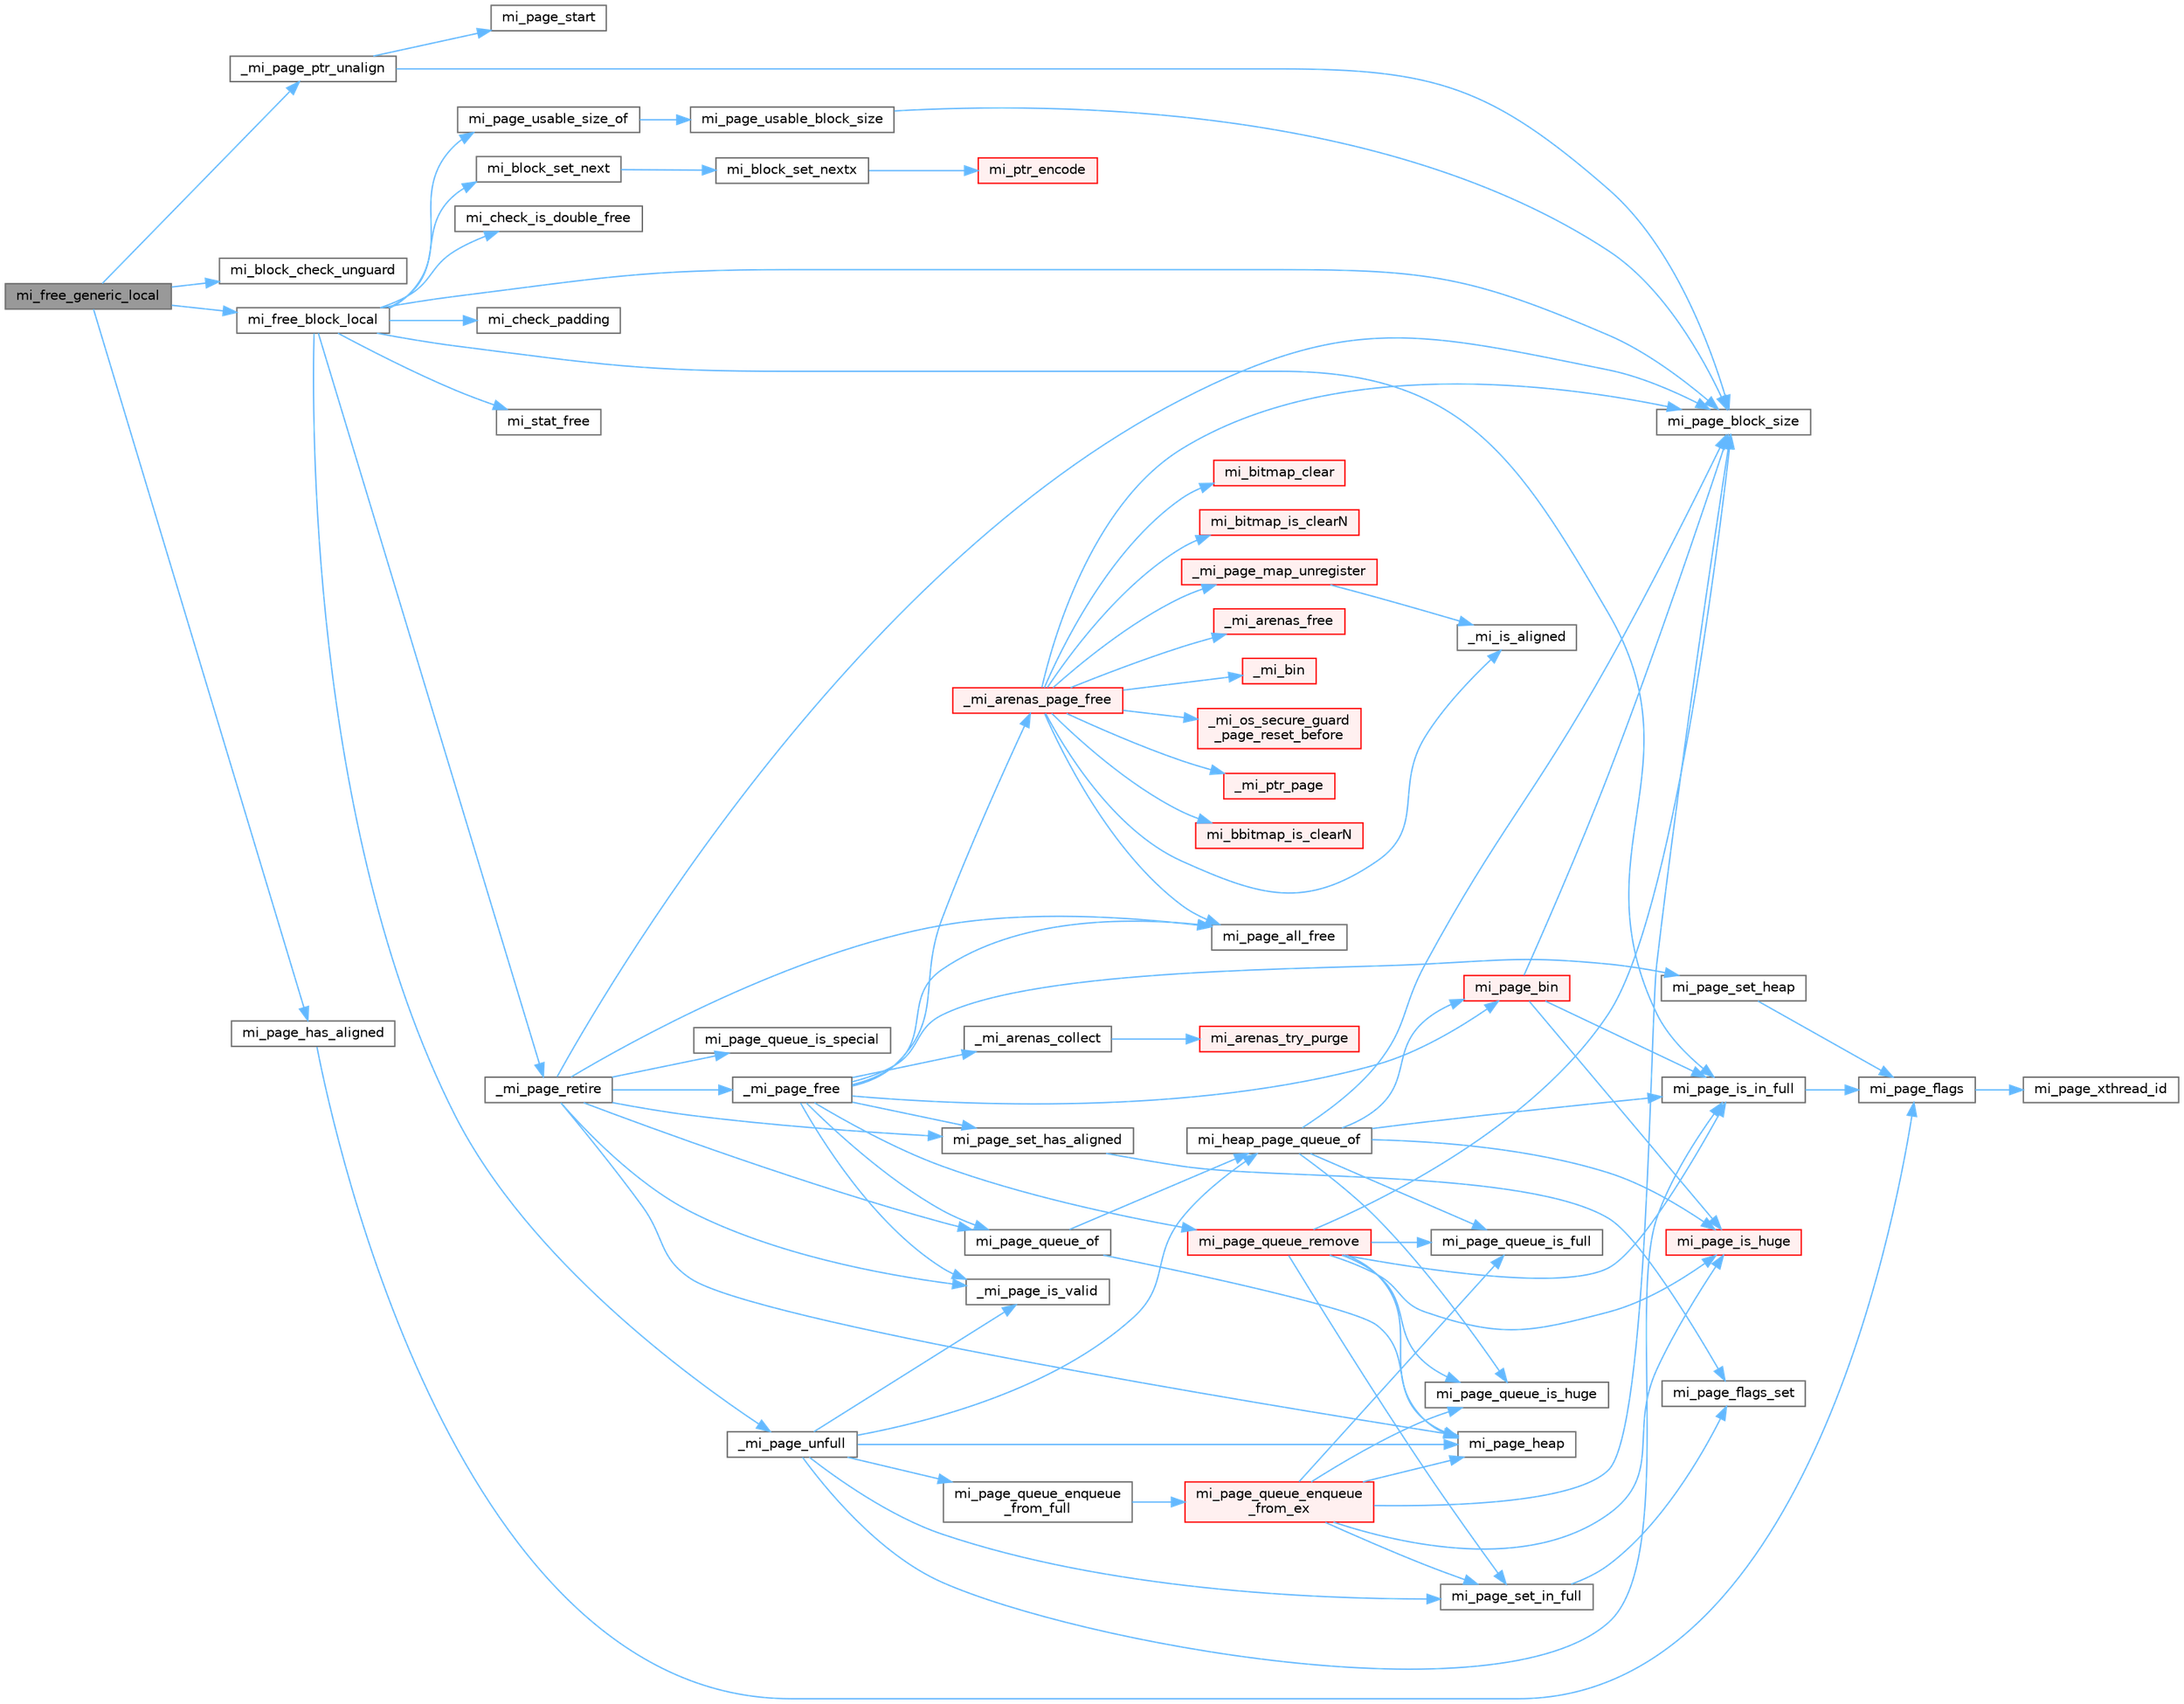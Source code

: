 digraph "mi_free_generic_local"
{
 // LATEX_PDF_SIZE
  bgcolor="transparent";
  edge [fontname=Helvetica,fontsize=10,labelfontname=Helvetica,labelfontsize=10];
  node [fontname=Helvetica,fontsize=10,shape=box,height=0.2,width=0.4];
  rankdir="LR";
  Node1 [id="Node000001",label="mi_free_generic_local",height=0.2,width=0.4,color="gray40", fillcolor="grey60", style="filled", fontcolor="black",tooltip=" "];
  Node1 -> Node2 [id="edge1_Node000001_Node000002",color="steelblue1",style="solid",tooltip=" "];
  Node2 [id="Node000002",label="_mi_page_ptr_unalign",height=0.2,width=0.4,color="grey40", fillcolor="white", style="filled",URL="$free_8c.html#a02c896f799e571b628b2d7747ca9f771",tooltip=" "];
  Node2 -> Node3 [id="edge2_Node000002_Node000003",color="steelblue1",style="solid",tooltip=" "];
  Node3 [id="Node000003",label="mi_page_block_size",height=0.2,width=0.4,color="grey40", fillcolor="white", style="filled",URL="$_e_a_s_t_l_2packages_2mimalloc_2include_2mimalloc_2internal_8h.html#a6134893990c1f09da2b40092ceecc780",tooltip=" "];
  Node2 -> Node4 [id="edge3_Node000002_Node000004",color="steelblue1",style="solid",tooltip=" "];
  Node4 [id="Node000004",label="mi_page_start",height=0.2,width=0.4,color="grey40", fillcolor="white", style="filled",URL="$_e_a_s_t_l_2packages_2mimalloc_2include_2mimalloc_2internal_8h.html#a95e8b035747d340ad060f5cf0811b7e9",tooltip=" "];
  Node1 -> Node5 [id="edge4_Node000001_Node000005",color="steelblue1",style="solid",tooltip=" "];
  Node5 [id="Node000005",label="mi_block_check_unguard",height=0.2,width=0.4,color="grey40", fillcolor="white", style="filled",URL="$free_8c.html#a9faffbac5f73a12ca8d2567027a1c43a",tooltip=" "];
  Node1 -> Node6 [id="edge5_Node000001_Node000006",color="steelblue1",style="solid",tooltip=" "];
  Node6 [id="Node000006",label="mi_free_block_local",height=0.2,width=0.4,color="grey40", fillcolor="white", style="filled",URL="$free_8c.html#a4ea336aeb08fb4786186f6087a751d3c",tooltip=" "];
  Node6 -> Node7 [id="edge6_Node000006_Node000007",color="steelblue1",style="solid",tooltip=" "];
  Node7 [id="Node000007",label="_mi_page_retire",height=0.2,width=0.4,color="grey40", fillcolor="white", style="filled",URL="$page_8c.html#a54b1e58a3b88604ea8dc4d9220f4c32c",tooltip=" "];
  Node7 -> Node8 [id="edge7_Node000007_Node000008",color="steelblue1",style="solid",tooltip=" "];
  Node8 [id="Node000008",label="_mi_page_free",height=0.2,width=0.4,color="grey40", fillcolor="white", style="filled",URL="$page_8c.html#a1c5c78a8becee842d5b9444a2ee67a3b",tooltip=" "];
  Node8 -> Node9 [id="edge8_Node000008_Node000009",color="steelblue1",style="solid",tooltip=" "];
  Node9 [id="Node000009",label="_mi_arenas_collect",height=0.2,width=0.4,color="grey40", fillcolor="white", style="filled",URL="$arena_8c.html#a6f7e5b0577ff900eb89e76701c43672f",tooltip=" "];
  Node9 -> Node10 [id="edge9_Node000009_Node000010",color="steelblue1",style="solid",tooltip=" "];
  Node10 [id="Node000010",label="mi_arenas_try_purge",height=0.2,width=0.4,color="red", fillcolor="#FFF0F0", style="filled",URL="$arena_8c.html#ac997f1c19808513c9d007b6d1877a349",tooltip=" "];
  Node8 -> Node137 [id="edge10_Node000008_Node000137",color="steelblue1",style="solid",tooltip=" "];
  Node137 [id="Node000137",label="_mi_arenas_page_free",height=0.2,width=0.4,color="red", fillcolor="#FFF0F0", style="filled",URL="$arena_8c.html#a5c704481ee56f6588f680987f4359d45",tooltip=" "];
  Node137 -> Node138 [id="edge11_Node000137_Node000138",color="steelblue1",style="solid",tooltip=" "];
  Node138 [id="Node000138",label="_mi_arenas_free",height=0.2,width=0.4,color="red", fillcolor="#FFF0F0", style="filled",URL="$arena_8c.html#af53fcdaf8975de25beee4cd536d92c30",tooltip=" "];
  Node137 -> Node162 [id="edge12_Node000137_Node000162",color="steelblue1",style="solid",tooltip=" "];
  Node162 [id="Node000162",label="_mi_bin",height=0.2,width=0.4,color="red", fillcolor="#FFF0F0", style="filled",URL="$page-queue_8c.html#a0d92abe27db4a21968468b2fe73473d6",tooltip=" "];
  Node137 -> Node146 [id="edge13_Node000137_Node000146",color="steelblue1",style="solid",tooltip=" "];
  Node146 [id="Node000146",label="_mi_is_aligned",height=0.2,width=0.4,color="grey40", fillcolor="white", style="filled",URL="$_e_a_s_t_l_2packages_2mimalloc_2include_2mimalloc_2internal_8h.html#ad446ae4d82cbdbd78dfbe46fa2330555",tooltip=" "];
  Node137 -> Node168 [id="edge14_Node000137_Node000168",color="steelblue1",style="solid",tooltip=" "];
  Node168 [id="Node000168",label="_mi_os_secure_guard\l_page_reset_before",height=0.2,width=0.4,color="red", fillcolor="#FFF0F0", style="filled",URL="$os_8c.html#a38495bcffe21853c689afaf71f868e57",tooltip=" "];
  Node137 -> Node175 [id="edge15_Node000137_Node000175",color="steelblue1",style="solid",tooltip=" "];
  Node175 [id="Node000175",label="_mi_page_map_unregister",height=0.2,width=0.4,color="red", fillcolor="#FFF0F0", style="filled",URL="$page-map_8c.html#acaa462c1ea83f87793a85ca0046e6338",tooltip=" "];
  Node175 -> Node146 [id="edge16_Node000175_Node000146",color="steelblue1",style="solid",tooltip=" "];
  Node137 -> Node211 [id="edge17_Node000137_Node000211",color="steelblue1",style="solid",tooltip=" "];
  Node211 [id="Node000211",label="_mi_ptr_page",height=0.2,width=0.4,color="red", fillcolor="#FFF0F0", style="filled",URL="$_e_a_s_t_l_2packages_2mimalloc_2include_2mimalloc_2internal_8h.html#acd84a462a2045538d19ecc56e6cc29f6",tooltip=" "];
  Node137 -> Node90 [id="edge18_Node000137_Node000090",color="steelblue1",style="solid",tooltip=" "];
  Node90 [id="Node000090",label="mi_bbitmap_is_clearN",height=0.2,width=0.4,color="red", fillcolor="#FFF0F0", style="filled",URL="$bitmap_8h.html#a5424318442a5d1f904eab0d157bc777e",tooltip=" "];
  Node137 -> Node216 [id="edge19_Node000137_Node000216",color="steelblue1",style="solid",tooltip=" "];
  Node216 [id="Node000216",label="mi_bitmap_clear",height=0.2,width=0.4,color="red", fillcolor="#FFF0F0", style="filled",URL="$bitmap_8c.html#a8307caae564be5c0c96d17562ce1291b",tooltip=" "];
  Node137 -> Node134 [id="edge20_Node000137_Node000134",color="steelblue1",style="solid",tooltip=" "];
  Node134 [id="Node000134",label="mi_bitmap_is_clearN",height=0.2,width=0.4,color="red", fillcolor="#FFF0F0", style="filled",URL="$bitmap_8h.html#af936c34984e522b68823945d71373534",tooltip=" "];
  Node137 -> Node218 [id="edge21_Node000137_Node000218",color="steelblue1",style="solid",tooltip=" "];
  Node218 [id="Node000218",label="mi_page_all_free",height=0.2,width=0.4,color="grey40", fillcolor="white", style="filled",URL="$_e_a_s_t_l_2packages_2mimalloc_2include_2mimalloc_2internal_8h.html#adfd6d23350810ca36986ffbc5459c93d",tooltip=" "];
  Node137 -> Node3 [id="edge22_Node000137_Node000003",color="steelblue1",style="solid",tooltip=" "];
  Node8 -> Node228 [id="edge23_Node000008_Node000228",color="steelblue1",style="solid",tooltip=" "];
  Node228 [id="Node000228",label="_mi_page_is_valid",height=0.2,width=0.4,color="grey40", fillcolor="white", style="filled",URL="$_e_a_s_t_l_2packages_2mimalloc_2include_2mimalloc_2internal_8h.html#af1d572618734511626662f9f7befb8e9",tooltip=" "];
  Node8 -> Node218 [id="edge24_Node000008_Node000218",color="steelblue1",style="solid",tooltip=" "];
  Node8 -> Node229 [id="edge25_Node000008_Node000229",color="steelblue1",style="solid",tooltip=" "];
  Node229 [id="Node000229",label="mi_page_bin",height=0.2,width=0.4,color="red", fillcolor="#FFF0F0", style="filled",URL="$page-queue_8c.html#a9ffcf338faf74ed684dc0859345b4d6e",tooltip=" "];
  Node229 -> Node3 [id="edge26_Node000229_Node000003",color="steelblue1",style="solid",tooltip=" "];
  Node229 -> Node230 [id="edge27_Node000229_Node000230",color="steelblue1",style="solid",tooltip=" "];
  Node230 [id="Node000230",label="mi_page_is_huge",height=0.2,width=0.4,color="red", fillcolor="#FFF0F0", style="filled",URL="$_e_a_s_t_l_2packages_2mimalloc_2include_2mimalloc_2internal_8h.html#aebe1b18846bd3fc16de5b52cd2250bec",tooltip=" "];
  Node229 -> Node232 [id="edge28_Node000229_Node000232",color="steelblue1",style="solid",tooltip=" "];
  Node232 [id="Node000232",label="mi_page_is_in_full",height=0.2,width=0.4,color="grey40", fillcolor="white", style="filled",URL="$_e_a_s_t_l_2packages_2mimalloc_2include_2mimalloc_2internal_8h.html#a250f4d0710309fb1cff782cd06644842",tooltip=" "];
  Node232 -> Node233 [id="edge29_Node000232_Node000233",color="steelblue1",style="solid",tooltip=" "];
  Node233 [id="Node000233",label="mi_page_flags",height=0.2,width=0.4,color="grey40", fillcolor="white", style="filled",URL="$_e_a_s_t_l_2packages_2mimalloc_2include_2mimalloc_2internal_8h.html#a3d26e50ecf7ae2045d2a6dc69c3c30c8",tooltip=" "];
  Node233 -> Node224 [id="edge30_Node000233_Node000224",color="steelblue1",style="solid",tooltip=" "];
  Node224 [id="Node000224",label="mi_page_xthread_id",height=0.2,width=0.4,color="grey40", fillcolor="white", style="filled",URL="$_e_a_s_t_l_2packages_2mimalloc_2include_2mimalloc_2internal_8h.html#af15a53be4fb9aa00af3c25632b1b1dac",tooltip=" "];
  Node8 -> Node234 [id="edge31_Node000008_Node000234",color="steelblue1",style="solid",tooltip=" "];
  Node234 [id="Node000234",label="mi_page_queue_of",height=0.2,width=0.4,color="grey40", fillcolor="white", style="filled",URL="$page-queue_8c.html#a59942bb22e34833289b85a5c70d81f97",tooltip=" "];
  Node234 -> Node235 [id="edge32_Node000234_Node000235",color="steelblue1",style="solid",tooltip=" "];
  Node235 [id="Node000235",label="mi_heap_page_queue_of",height=0.2,width=0.4,color="grey40", fillcolor="white", style="filled",URL="$page-queue_8c.html#aa50524f852ac833fcf366b583c9ebfaa",tooltip=" "];
  Node235 -> Node229 [id="edge33_Node000235_Node000229",color="steelblue1",style="solid",tooltip=" "];
  Node235 -> Node3 [id="edge34_Node000235_Node000003",color="steelblue1",style="solid",tooltip=" "];
  Node235 -> Node230 [id="edge35_Node000235_Node000230",color="steelblue1",style="solid",tooltip=" "];
  Node235 -> Node232 [id="edge36_Node000235_Node000232",color="steelblue1",style="solid",tooltip=" "];
  Node235 -> Node236 [id="edge37_Node000235_Node000236",color="steelblue1",style="solid",tooltip=" "];
  Node236 [id="Node000236",label="mi_page_queue_is_full",height=0.2,width=0.4,color="grey40", fillcolor="white", style="filled",URL="$page-queue_8c.html#a3529cdf6a99d843e38810b5d241982ba",tooltip=" "];
  Node235 -> Node237 [id="edge38_Node000235_Node000237",color="steelblue1",style="solid",tooltip=" "];
  Node237 [id="Node000237",label="mi_page_queue_is_huge",height=0.2,width=0.4,color="grey40", fillcolor="white", style="filled",URL="$page-queue_8c.html#a06408445b78873dce28c5c6e29be9153",tooltip=" "];
  Node234 -> Node238 [id="edge39_Node000234_Node000238",color="steelblue1",style="solid",tooltip=" "];
  Node238 [id="Node000238",label="mi_page_heap",height=0.2,width=0.4,color="grey40", fillcolor="white", style="filled",URL="$_e_a_s_t_l_2packages_2mimalloc_2include_2mimalloc_2internal_8h.html#a35ba87308ac94f73791017e50d3ab4c7",tooltip=" "];
  Node8 -> Node239 [id="edge40_Node000008_Node000239",color="steelblue1",style="solid",tooltip=" "];
  Node239 [id="Node000239",label="mi_page_queue_remove",height=0.2,width=0.4,color="red", fillcolor="#FFF0F0", style="filled",URL="$page-queue_8c.html#a01485cfc5cb05536f09df6d4d386fd28",tooltip=" "];
  Node239 -> Node3 [id="edge41_Node000239_Node000003",color="steelblue1",style="solid",tooltip=" "];
  Node239 -> Node238 [id="edge42_Node000239_Node000238",color="steelblue1",style="solid",tooltip=" "];
  Node239 -> Node230 [id="edge43_Node000239_Node000230",color="steelblue1",style="solid",tooltip=" "];
  Node239 -> Node232 [id="edge44_Node000239_Node000232",color="steelblue1",style="solid",tooltip=" "];
  Node239 -> Node236 [id="edge45_Node000239_Node000236",color="steelblue1",style="solid",tooltip=" "];
  Node239 -> Node237 [id="edge46_Node000239_Node000237",color="steelblue1",style="solid",tooltip=" "];
  Node239 -> Node241 [id="edge47_Node000239_Node000241",color="steelblue1",style="solid",tooltip=" "];
  Node241 [id="Node000241",label="mi_page_set_in_full",height=0.2,width=0.4,color="grey40", fillcolor="white", style="filled",URL="$_e_a_s_t_l_2packages_2mimalloc_2include_2mimalloc_2internal_8h.html#a4b587eab21fd150918b1c57244c17d27",tooltip=" "];
  Node241 -> Node242 [id="edge48_Node000241_Node000242",color="steelblue1",style="solid",tooltip=" "];
  Node242 [id="Node000242",label="mi_page_flags_set",height=0.2,width=0.4,color="grey40", fillcolor="white", style="filled",URL="$_e_a_s_t_l_2packages_2mimalloc_2include_2mimalloc_2internal_8h.html#a4097f3c754d8ff889e948cf064c2b860",tooltip=" "];
  Node8 -> Node243 [id="edge49_Node000008_Node000243",color="steelblue1",style="solid",tooltip=" "];
  Node243 [id="Node000243",label="mi_page_set_has_aligned",height=0.2,width=0.4,color="grey40", fillcolor="white", style="filled",URL="$_e_a_s_t_l_2packages_2mimalloc_2include_2mimalloc_2internal_8h.html#a41000a967469e2e727f5f8670c8d37e1",tooltip=" "];
  Node243 -> Node242 [id="edge50_Node000243_Node000242",color="steelblue1",style="solid",tooltip=" "];
  Node8 -> Node244 [id="edge51_Node000008_Node000244",color="steelblue1",style="solid",tooltip=" "];
  Node244 [id="Node000244",label="mi_page_set_heap",height=0.2,width=0.4,color="grey40", fillcolor="white", style="filled",URL="$_e_a_s_t_l_2packages_2mimalloc_2include_2mimalloc_2internal_8h.html#a4f0664d2a3d9c81776a0f90311aef474",tooltip=" "];
  Node244 -> Node233 [id="edge52_Node000244_Node000233",color="steelblue1",style="solid",tooltip=" "];
  Node7 -> Node228 [id="edge53_Node000007_Node000228",color="steelblue1",style="solid",tooltip=" "];
  Node7 -> Node218 [id="edge54_Node000007_Node000218",color="steelblue1",style="solid",tooltip=" "];
  Node7 -> Node3 [id="edge55_Node000007_Node000003",color="steelblue1",style="solid",tooltip=" "];
  Node7 -> Node238 [id="edge56_Node000007_Node000238",color="steelblue1",style="solid",tooltip=" "];
  Node7 -> Node245 [id="edge57_Node000007_Node000245",color="steelblue1",style="solid",tooltip=" "];
  Node245 [id="Node000245",label="mi_page_queue_is_special",height=0.2,width=0.4,color="grey40", fillcolor="white", style="filled",URL="$page-queue_8c.html#aef6c208d531125d2a6d63e94020b8b89",tooltip=" "];
  Node7 -> Node234 [id="edge58_Node000007_Node000234",color="steelblue1",style="solid",tooltip=" "];
  Node7 -> Node243 [id="edge59_Node000007_Node000243",color="steelblue1",style="solid",tooltip=" "];
  Node6 -> Node246 [id="edge60_Node000006_Node000246",color="steelblue1",style="solid",tooltip=" "];
  Node246 [id="Node000246",label="_mi_page_unfull",height=0.2,width=0.4,color="grey40", fillcolor="white", style="filled",URL="$page_8c.html#a56fb2dd5b89d7848f041fc2f9ad189a0",tooltip=" "];
  Node246 -> Node228 [id="edge61_Node000246_Node000228",color="steelblue1",style="solid",tooltip=" "];
  Node246 -> Node235 [id="edge62_Node000246_Node000235",color="steelblue1",style="solid",tooltip=" "];
  Node246 -> Node238 [id="edge63_Node000246_Node000238",color="steelblue1",style="solid",tooltip=" "];
  Node246 -> Node232 [id="edge64_Node000246_Node000232",color="steelblue1",style="solid",tooltip=" "];
  Node246 -> Node247 [id="edge65_Node000246_Node000247",color="steelblue1",style="solid",tooltip=" "];
  Node247 [id="Node000247",label="mi_page_queue_enqueue\l_from_full",height=0.2,width=0.4,color="grey40", fillcolor="white", style="filled",URL="$page-queue_8c.html#aa4057c2fc6d8f9e1d6bb30ebbc3123aa",tooltip=" "];
  Node247 -> Node248 [id="edge66_Node000247_Node000248",color="steelblue1",style="solid",tooltip=" "];
  Node248 [id="Node000248",label="mi_page_queue_enqueue\l_from_ex",height=0.2,width=0.4,color="red", fillcolor="#FFF0F0", style="filled",URL="$page-queue_8c.html#ae8a9a07f17a46b92a01a0017ac7b9a60",tooltip=" "];
  Node248 -> Node3 [id="edge67_Node000248_Node000003",color="steelblue1",style="solid",tooltip=" "];
  Node248 -> Node238 [id="edge68_Node000248_Node000238",color="steelblue1",style="solid",tooltip=" "];
  Node248 -> Node230 [id="edge69_Node000248_Node000230",color="steelblue1",style="solid",tooltip=" "];
  Node248 -> Node236 [id="edge70_Node000248_Node000236",color="steelblue1",style="solid",tooltip=" "];
  Node248 -> Node237 [id="edge71_Node000248_Node000237",color="steelblue1",style="solid",tooltip=" "];
  Node248 -> Node241 [id="edge72_Node000248_Node000241",color="steelblue1",style="solid",tooltip=" "];
  Node246 -> Node241 [id="edge73_Node000246_Node000241",color="steelblue1",style="solid",tooltip=" "];
  Node6 -> Node249 [id="edge74_Node000006_Node000249",color="steelblue1",style="solid",tooltip=" "];
  Node249 [id="Node000249",label="mi_block_set_next",height=0.2,width=0.4,color="grey40", fillcolor="white", style="filled",URL="$_e_a_s_t_l_2packages_2mimalloc_2include_2mimalloc_2internal_8h.html#ac7b440a922454c163ed1139aac9b946d",tooltip=" "];
  Node249 -> Node250 [id="edge75_Node000249_Node000250",color="steelblue1",style="solid",tooltip=" "];
  Node250 [id="Node000250",label="mi_block_set_nextx",height=0.2,width=0.4,color="grey40", fillcolor="white", style="filled",URL="$_e_a_s_t_l_2packages_2mimalloc_2include_2mimalloc_2internal_8h.html#af5fbdb6f591a95ed806576e4edd908d3",tooltip=" "];
  Node250 -> Node251 [id="edge76_Node000250_Node000251",color="steelblue1",style="solid",tooltip=" "];
  Node251 [id="Node000251",label="mi_ptr_encode",height=0.2,width=0.4,color="red", fillcolor="#FFF0F0", style="filled",URL="$_e_a_s_t_l_2packages_2mimalloc_2include_2mimalloc_2internal_8h.html#a8af2e59d4c03379a2b06fcd922823bbe",tooltip=" "];
  Node6 -> Node253 [id="edge77_Node000006_Node000253",color="steelblue1",style="solid",tooltip=" "];
  Node253 [id="Node000253",label="mi_check_is_double_free",height=0.2,width=0.4,color="grey40", fillcolor="white", style="filled",URL="$free_8c.html#ad23f1572e5f6b82c4c59a43fb9f0595d",tooltip=" "];
  Node6 -> Node254 [id="edge78_Node000006_Node000254",color="steelblue1",style="solid",tooltip=" "];
  Node254 [id="Node000254",label="mi_check_padding",height=0.2,width=0.4,color="grey40", fillcolor="white", style="filled",URL="$free_8c.html#a607d73b1962b5676b5fb0a58d0eda6d8",tooltip=" "];
  Node6 -> Node3 [id="edge79_Node000006_Node000003",color="steelblue1",style="solid",tooltip=" "];
  Node6 -> Node232 [id="edge80_Node000006_Node000232",color="steelblue1",style="solid",tooltip=" "];
  Node6 -> Node255 [id="edge81_Node000006_Node000255",color="steelblue1",style="solid",tooltip=" "];
  Node255 [id="Node000255",label="mi_page_usable_size_of",height=0.2,width=0.4,color="grey40", fillcolor="white", style="filled",URL="$free_8c.html#a26335e66b160c5319806a2e33f7b70e7",tooltip=" "];
  Node255 -> Node256 [id="edge82_Node000255_Node000256",color="steelblue1",style="solid",tooltip=" "];
  Node256 [id="Node000256",label="mi_page_usable_block_size",height=0.2,width=0.4,color="grey40", fillcolor="white", style="filled",URL="$_e_a_s_t_l_2packages_2mimalloc_2include_2mimalloc_2internal_8h.html#a432abca03d059a7d40d8d39617afc8f7",tooltip=" "];
  Node256 -> Node3 [id="edge83_Node000256_Node000003",color="steelblue1",style="solid",tooltip=" "];
  Node6 -> Node257 [id="edge84_Node000006_Node000257",color="steelblue1",style="solid",tooltip=" "];
  Node257 [id="Node000257",label="mi_stat_free",height=0.2,width=0.4,color="grey40", fillcolor="white", style="filled",URL="$free_8c.html#a559045bfe8e993e8ee3e7aef40cf1e35",tooltip=" "];
  Node1 -> Node258 [id="edge85_Node000001_Node000258",color="steelblue1",style="solid",tooltip=" "];
  Node258 [id="Node000258",label="mi_page_has_aligned",height=0.2,width=0.4,color="grey40", fillcolor="white", style="filled",URL="$_e_a_s_t_l_2packages_2mimalloc_2include_2mimalloc_2internal_8h.html#ae0b5641b1e2fabf59c84685e08520852",tooltip=" "];
  Node258 -> Node233 [id="edge86_Node000258_Node000233",color="steelblue1",style="solid",tooltip=" "];
}
